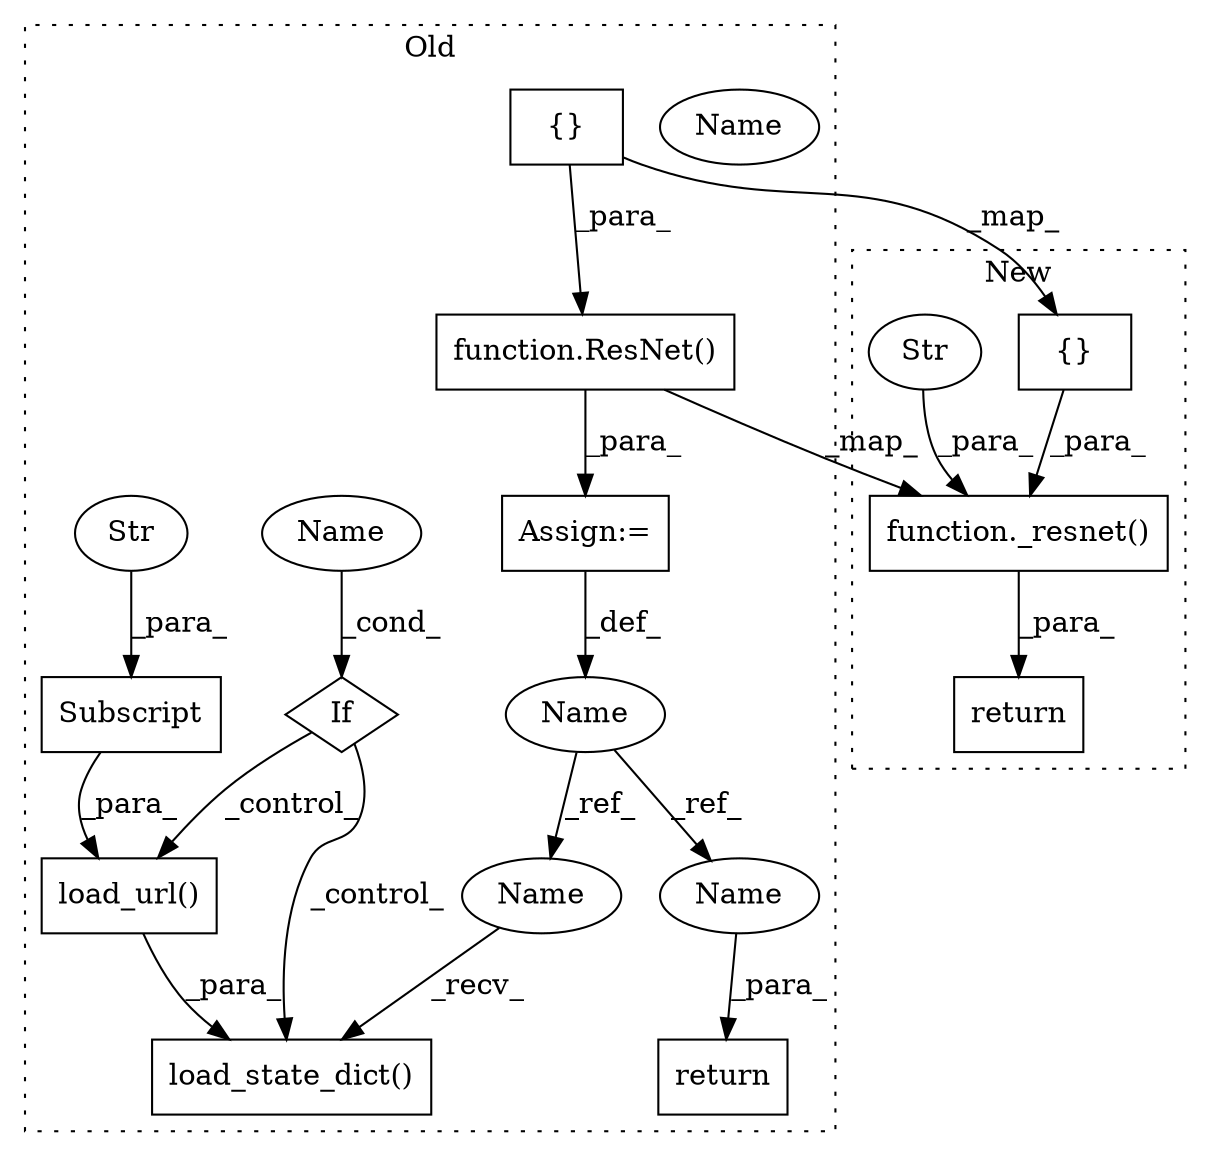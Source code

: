 digraph G {
subgraph cluster0 {
1 [label="load_url()" a="75" s="6936,6978" l="19,1" shape="box"];
3 [label="If" a="96" s="6891" l="3" shape="diamond"];
4 [label="Subscript" a="63" s="6955,0" l="23,0" shape="box"];
5 [label="Str" a="66" s="6966" l="11" shape="ellipse"];
6 [label="Name" a="87" s="6894" l="10" shape="ellipse"];
7 [label="load_state_dict()" a="75" s="6914,6979" l="22,1" shape="box"];
9 [label="{}" a="59" s="6862,6874" l="1,0" shape="box"];
10 [label="Name" a="87" s="6835" l="5" shape="ellipse"];
11 [label="return" a="93" s="6985" l="7" shape="box"];
12 [label="Assign:=" a="68" s="6840" l="3" shape="box"];
14 [label="function.ResNet()" a="75" s="6843,6875" l="7,11" shape="box"];
16 [label="Name" a="87" s="6992" l="5" shape="ellipse"];
17 [label="Name" a="87" s="6914" l="5" shape="ellipse"];
18 [label="Name" a="87" s="6894" l="10" shape="ellipse"];
label = "Old";
style="dotted";
}
subgraph cluster1 {
2 [label="return" a="93" s="10602" l="7" shape="box"];
8 [label="{}" a="59" s="10642,10654" l="1,0" shape="box"];
13 [label="function._resnet()" a="75" s="10609,10677" l="8,30" shape="box"];
15 [label="Str" a="66" s="10617" l="11" shape="ellipse"];
label = "New";
style="dotted";
}
1 -> 7 [label="_para_"];
3 -> 7 [label="_control_"];
3 -> 1 [label="_control_"];
4 -> 1 [label="_para_"];
5 -> 4 [label="_para_"];
8 -> 13 [label="_para_"];
9 -> 14 [label="_para_"];
9 -> 8 [label="_map_"];
10 -> 17 [label="_ref_"];
10 -> 16 [label="_ref_"];
12 -> 10 [label="_def_"];
13 -> 2 [label="_para_"];
14 -> 13 [label="_map_"];
14 -> 12 [label="_para_"];
15 -> 13 [label="_para_"];
16 -> 11 [label="_para_"];
17 -> 7 [label="_recv_"];
18 -> 3 [label="_cond_"];
}